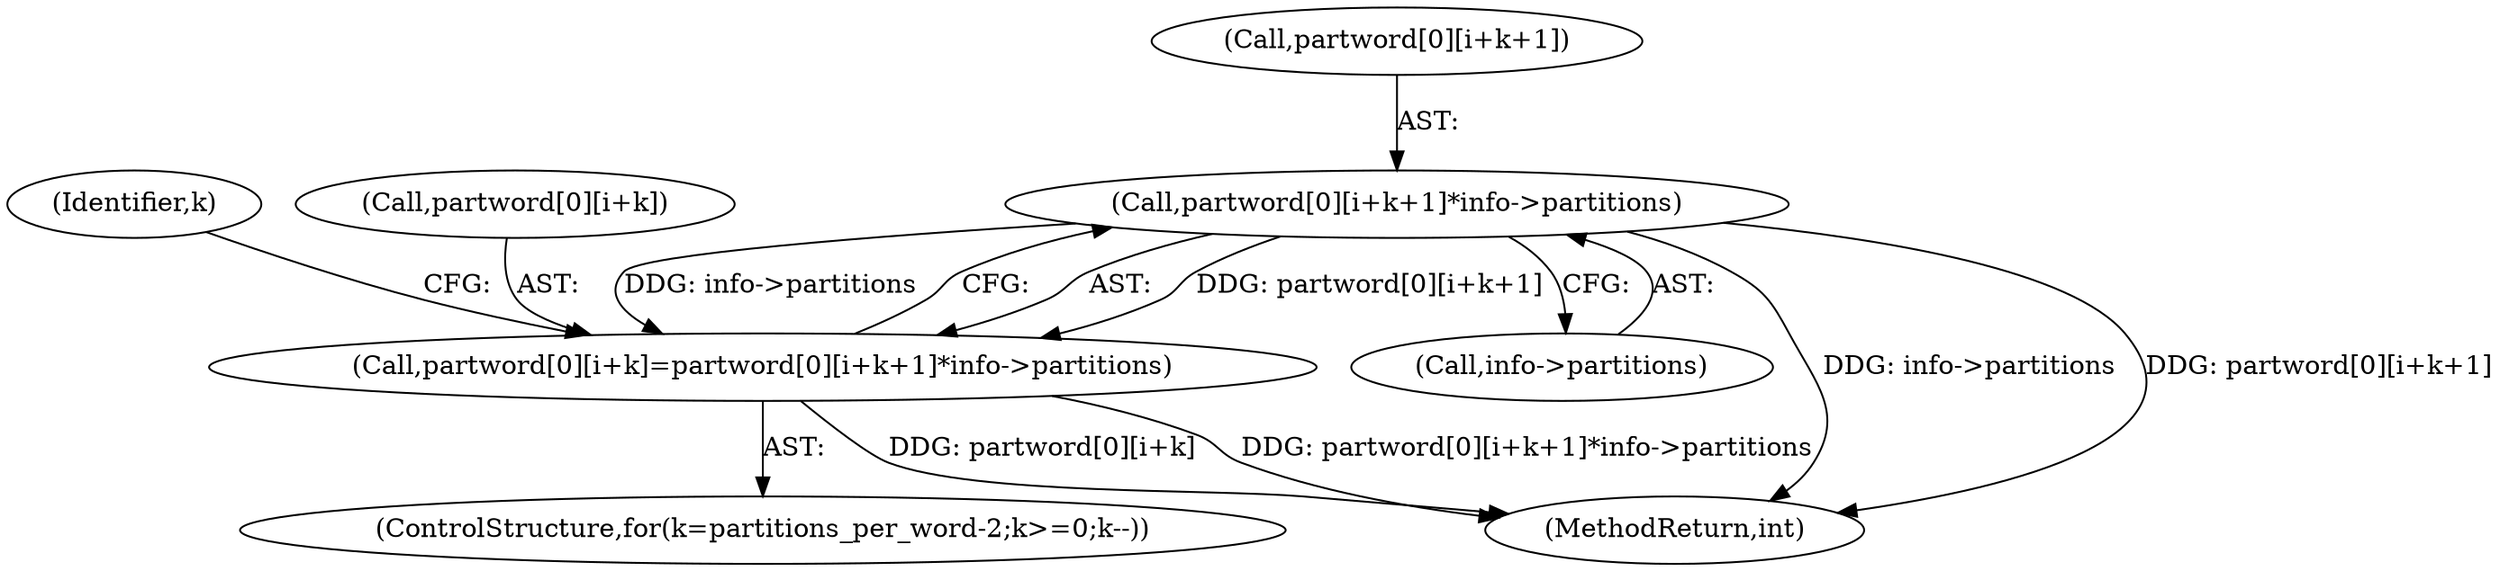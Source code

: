 digraph "0_Android_659030a2e80c38fb8da0a4eb68695349eec6778b@pointer" {
"1000337" [label="(Call,partword[0][i+k+1]*info->partitions)"];
"1000329" [label="(Call,partword[0][i+k]=partword[0][i+k+1]*info->partitions)"];
"1000328" [label="(Identifier,k)"];
"1000337" [label="(Call,partword[0][i+k+1]*info->partitions)"];
"1000338" [label="(Call,partword[0][i+k+1])"];
"1000347" [label="(Call,info->partitions)"];
"1000854" [label="(MethodReturn,int)"];
"1000329" [label="(Call,partword[0][i+k]=partword[0][i+k+1]*info->partitions)"];
"1000318" [label="(ControlStructure,for(k=partitions_per_word-2;k>=0;k--))"];
"1000330" [label="(Call,partword[0][i+k])"];
"1000337" -> "1000329"  [label="AST: "];
"1000337" -> "1000347"  [label="CFG: "];
"1000338" -> "1000337"  [label="AST: "];
"1000347" -> "1000337"  [label="AST: "];
"1000329" -> "1000337"  [label="CFG: "];
"1000337" -> "1000854"  [label="DDG: info->partitions"];
"1000337" -> "1000854"  [label="DDG: partword[0][i+k+1]"];
"1000337" -> "1000329"  [label="DDG: partword[0][i+k+1]"];
"1000337" -> "1000329"  [label="DDG: info->partitions"];
"1000329" -> "1000318"  [label="AST: "];
"1000330" -> "1000329"  [label="AST: "];
"1000328" -> "1000329"  [label="CFG: "];
"1000329" -> "1000854"  [label="DDG: partword[0][i+k]"];
"1000329" -> "1000854"  [label="DDG: partword[0][i+k+1]*info->partitions"];
}

